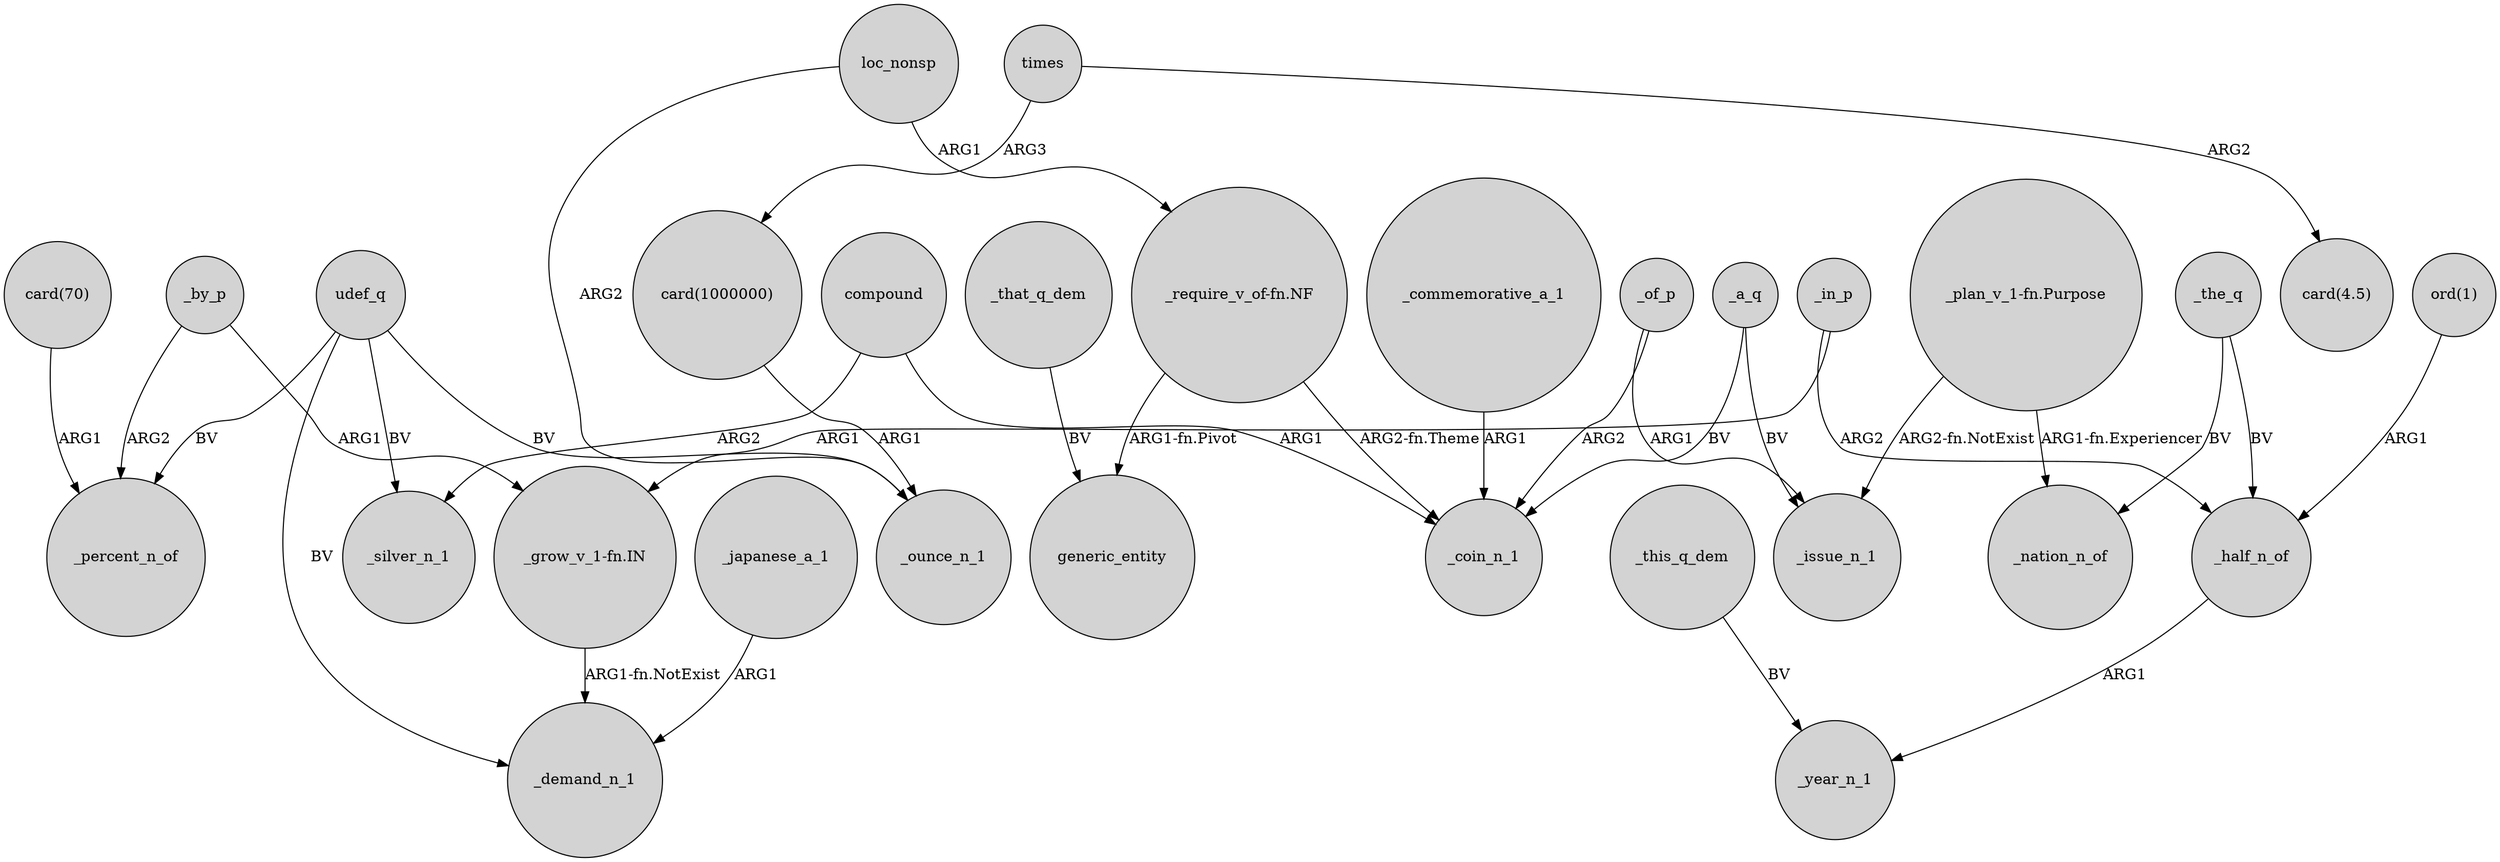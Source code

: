 digraph {
	node [shape=circle style=filled]
	_by_p -> "_grow_v_1-fn.IN" [label=ARG1]
	loc_nonsp -> _ounce_n_1 [label=ARG2]
	_commemorative_a_1 -> _coin_n_1 [label=ARG1]
	_of_p -> _coin_n_1 [label=ARG2]
	_a_q -> _coin_n_1 [label=BV]
	_that_q_dem -> generic_entity [label=BV]
	"_require_v_of-fn.NF" -> _coin_n_1 [label="ARG2-fn.Theme"]
	_a_q -> _issue_n_1 [label=BV]
	udef_q -> _ounce_n_1 [label=BV]
	loc_nonsp -> "_require_v_of-fn.NF" [label=ARG1]
	_by_p -> _percent_n_of [label=ARG2]
	_of_p -> _issue_n_1 [label=ARG1]
	"_require_v_of-fn.NF" -> generic_entity [label="ARG1-fn.Pivot"]
	"ord(1)" -> _half_n_of [label=ARG1]
	_the_q -> _nation_n_of [label=BV]
	times -> "card(1000000)" [label=ARG3]
	"_plan_v_1-fn.Purpose" -> _issue_n_1 [label="ARG2-fn.NotExist"]
	"card(70)" -> _percent_n_of [label=ARG1]
	udef_q -> _demand_n_1 [label=BV]
	_in_p -> _half_n_of [label=ARG2]
	"_grow_v_1-fn.IN" -> _demand_n_1 [label="ARG1-fn.NotExist"]
	"_plan_v_1-fn.Purpose" -> _nation_n_of [label="ARG1-fn.Experiencer"]
	_half_n_of -> _year_n_1 [label=ARG1]
	udef_q -> _percent_n_of [label=BV]
	_the_q -> _half_n_of [label=BV]
	compound -> _silver_n_1 [label=ARG2]
	_in_p -> "_grow_v_1-fn.IN" [label=ARG1]
	compound -> _coin_n_1 [label=ARG1]
	"card(1000000)" -> _ounce_n_1 [label=ARG1]
	_japanese_a_1 -> _demand_n_1 [label=ARG1]
	times -> "card(4.5)" [label=ARG2]
	udef_q -> _silver_n_1 [label=BV]
	_this_q_dem -> _year_n_1 [label=BV]
}
